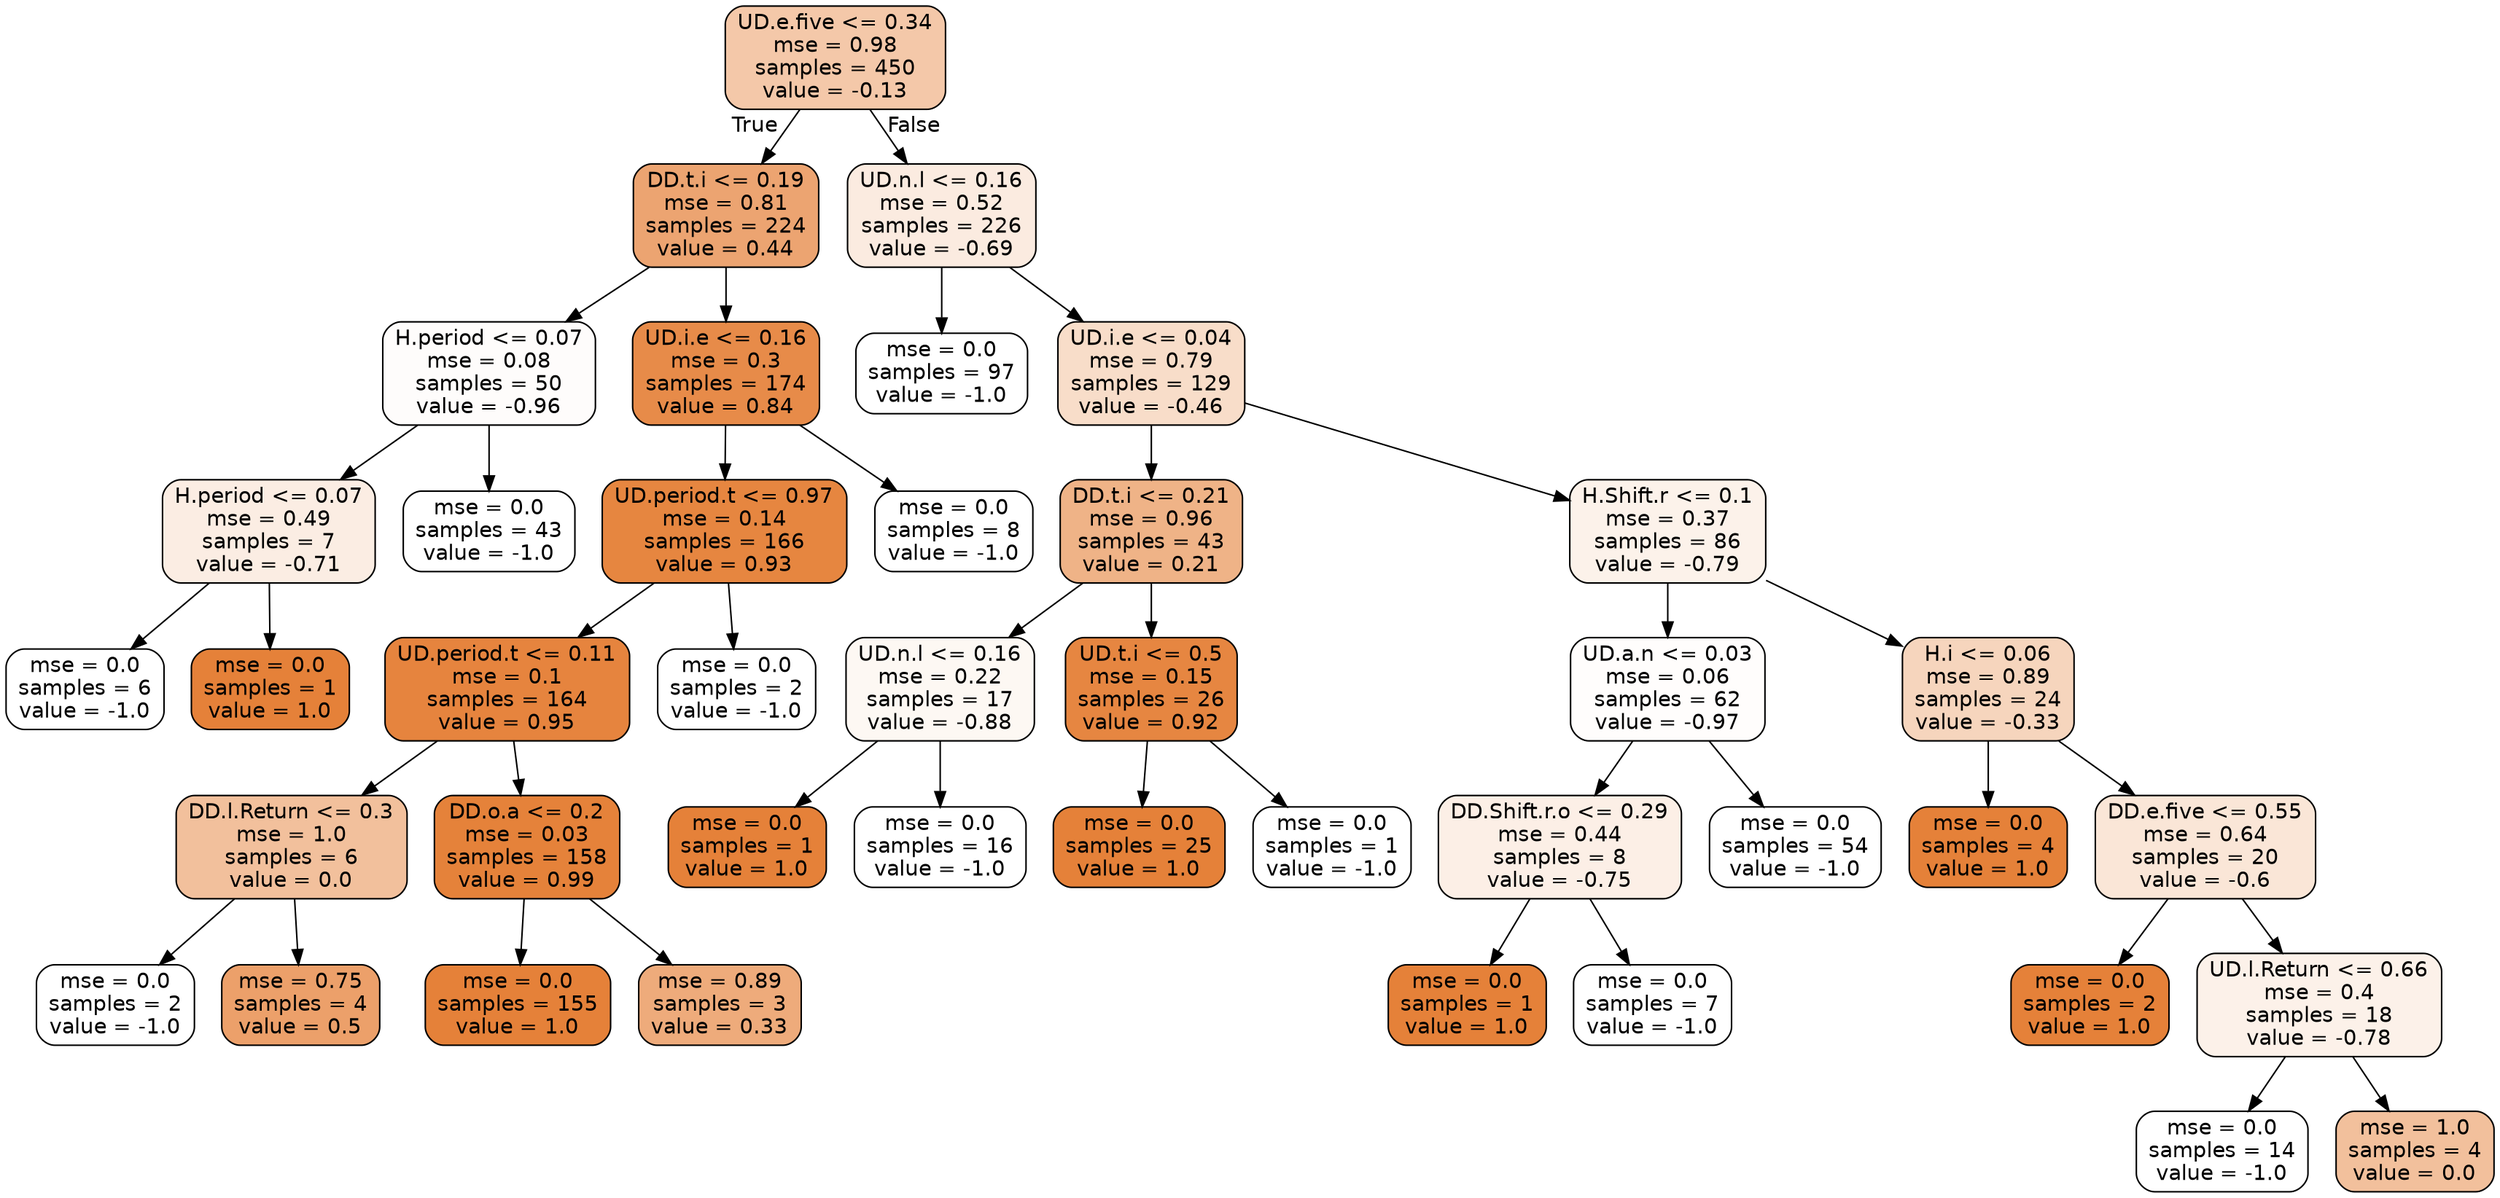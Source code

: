 digraph Tree {
node [shape=box, style="filled, rounded", color="black", fontname=helvetica] ;
edge [fontname=helvetica] ;
0 [label="UD.e.five <= 0.34\nmse = 0.98\nsamples = 450\nvalue = -0.13", fillcolor="#f4c8a9"] ;
1 [label="DD.t.i <= 0.19\nmse = 0.81\nsamples = 224\nvalue = 0.44", fillcolor="#eca471"] ;
0 -> 1 [labeldistance=2.5, labelangle=45, headlabel="True"] ;
2 [label="H.period <= 0.07\nmse = 0.08\nsamples = 50\nvalue = -0.96", fillcolor="#fefcfb"] ;
1 -> 2 ;
3 [label="H.period <= 0.07\nmse = 0.49\nsamples = 7\nvalue = -0.71", fillcolor="#fbede3"] ;
2 -> 3 ;
4 [label="mse = 0.0\nsamples = 6\nvalue = -1.0", fillcolor="#ffffff"] ;
3 -> 4 ;
5 [label="mse = 0.0\nsamples = 1\nvalue = 1.0", fillcolor="#e58139"] ;
3 -> 5 ;
6 [label="mse = 0.0\nsamples = 43\nvalue = -1.0", fillcolor="#ffffff"] ;
2 -> 6 ;
7 [label="UD.i.e <= 0.16\nmse = 0.3\nsamples = 174\nvalue = 0.84", fillcolor="#e78b49"] ;
1 -> 7 ;
8 [label="UD.period.t <= 0.97\nmse = 0.14\nsamples = 166\nvalue = 0.93", fillcolor="#e68640"] ;
7 -> 8 ;
9 [label="UD.period.t <= 0.11\nmse = 0.1\nsamples = 164\nvalue = 0.95", fillcolor="#e6843e"] ;
8 -> 9 ;
10 [label="DD.l.Return <= 0.3\nmse = 1.0\nsamples = 6\nvalue = 0.0", fillcolor="#f2c09c"] ;
9 -> 10 ;
11 [label="mse = 0.0\nsamples = 2\nvalue = -1.0", fillcolor="#ffffff"] ;
10 -> 11 ;
12 [label="mse = 0.75\nsamples = 4\nvalue = 0.5", fillcolor="#eca06a"] ;
10 -> 12 ;
13 [label="DD.o.a <= 0.2\nmse = 0.03\nsamples = 158\nvalue = 0.99", fillcolor="#e5823a"] ;
9 -> 13 ;
14 [label="mse = 0.0\nsamples = 155\nvalue = 1.0", fillcolor="#e58139"] ;
13 -> 14 ;
15 [label="mse = 0.89\nsamples = 3\nvalue = 0.33", fillcolor="#eeab7b"] ;
13 -> 15 ;
16 [label="mse = 0.0\nsamples = 2\nvalue = -1.0", fillcolor="#ffffff"] ;
8 -> 16 ;
17 [label="mse = 0.0\nsamples = 8\nvalue = -1.0", fillcolor="#ffffff"] ;
7 -> 17 ;
18 [label="UD.n.l <= 0.16\nmse = 0.52\nsamples = 226\nvalue = -0.69", fillcolor="#fbebe0"] ;
0 -> 18 [labeldistance=2.5, labelangle=-45, headlabel="False"] ;
19 [label="mse = 0.0\nsamples = 97\nvalue = -1.0", fillcolor="#ffffff"] ;
18 -> 19 ;
20 [label="UD.i.e <= 0.04\nmse = 0.79\nsamples = 129\nvalue = -0.46", fillcolor="#f8ddc9"] ;
18 -> 20 ;
21 [label="DD.t.i <= 0.21\nmse = 0.96\nsamples = 43\nvalue = 0.21", fillcolor="#efb387"] ;
20 -> 21 ;
22 [label="UD.n.l <= 0.16\nmse = 0.22\nsamples = 17\nvalue = -0.88", fillcolor="#fdf8f3"] ;
21 -> 22 ;
23 [label="mse = 0.0\nsamples = 1\nvalue = 1.0", fillcolor="#e58139"] ;
22 -> 23 ;
24 [label="mse = 0.0\nsamples = 16\nvalue = -1.0", fillcolor="#ffffff"] ;
22 -> 24 ;
25 [label="UD.t.i <= 0.5\nmse = 0.15\nsamples = 26\nvalue = 0.92", fillcolor="#e68641"] ;
21 -> 25 ;
26 [label="mse = 0.0\nsamples = 25\nvalue = 1.0", fillcolor="#e58139"] ;
25 -> 26 ;
27 [label="mse = 0.0\nsamples = 1\nvalue = -1.0", fillcolor="#ffffff"] ;
25 -> 27 ;
28 [label="H.Shift.r <= 0.1\nmse = 0.37\nsamples = 86\nvalue = -0.79", fillcolor="#fcf2ea"] ;
20 -> 28 ;
29 [label="UD.a.n <= 0.03\nmse = 0.06\nsamples = 62\nvalue = -0.97", fillcolor="#fffdfc"] ;
28 -> 29 ;
30 [label="DD.Shift.r.o <= 0.29\nmse = 0.44\nsamples = 8\nvalue = -0.75", fillcolor="#fcefe6"] ;
29 -> 30 ;
31 [label="mse = 0.0\nsamples = 1\nvalue = 1.0", fillcolor="#e58139"] ;
30 -> 31 ;
32 [label="mse = 0.0\nsamples = 7\nvalue = -1.0", fillcolor="#ffffff"] ;
30 -> 32 ;
33 [label="mse = 0.0\nsamples = 54\nvalue = -1.0", fillcolor="#ffffff"] ;
29 -> 33 ;
34 [label="H.i <= 0.06\nmse = 0.89\nsamples = 24\nvalue = -0.33", fillcolor="#f6d5bd"] ;
28 -> 34 ;
35 [label="mse = 0.0\nsamples = 4\nvalue = 1.0", fillcolor="#e58139"] ;
34 -> 35 ;
36 [label="DD.e.five <= 0.55\nmse = 0.64\nsamples = 20\nvalue = -0.6", fillcolor="#fae6d7"] ;
34 -> 36 ;
37 [label="mse = 0.0\nsamples = 2\nvalue = 1.0", fillcolor="#e58139"] ;
36 -> 37 ;
38 [label="UD.l.Return <= 0.66\nmse = 0.4\nsamples = 18\nvalue = -0.78", fillcolor="#fcf1e9"] ;
36 -> 38 ;
39 [label="mse = 0.0\nsamples = 14\nvalue = -1.0", fillcolor="#ffffff"] ;
38 -> 39 ;
40 [label="mse = 1.0\nsamples = 4\nvalue = 0.0", fillcolor="#f2c09c"] ;
38 -> 40 ;
}